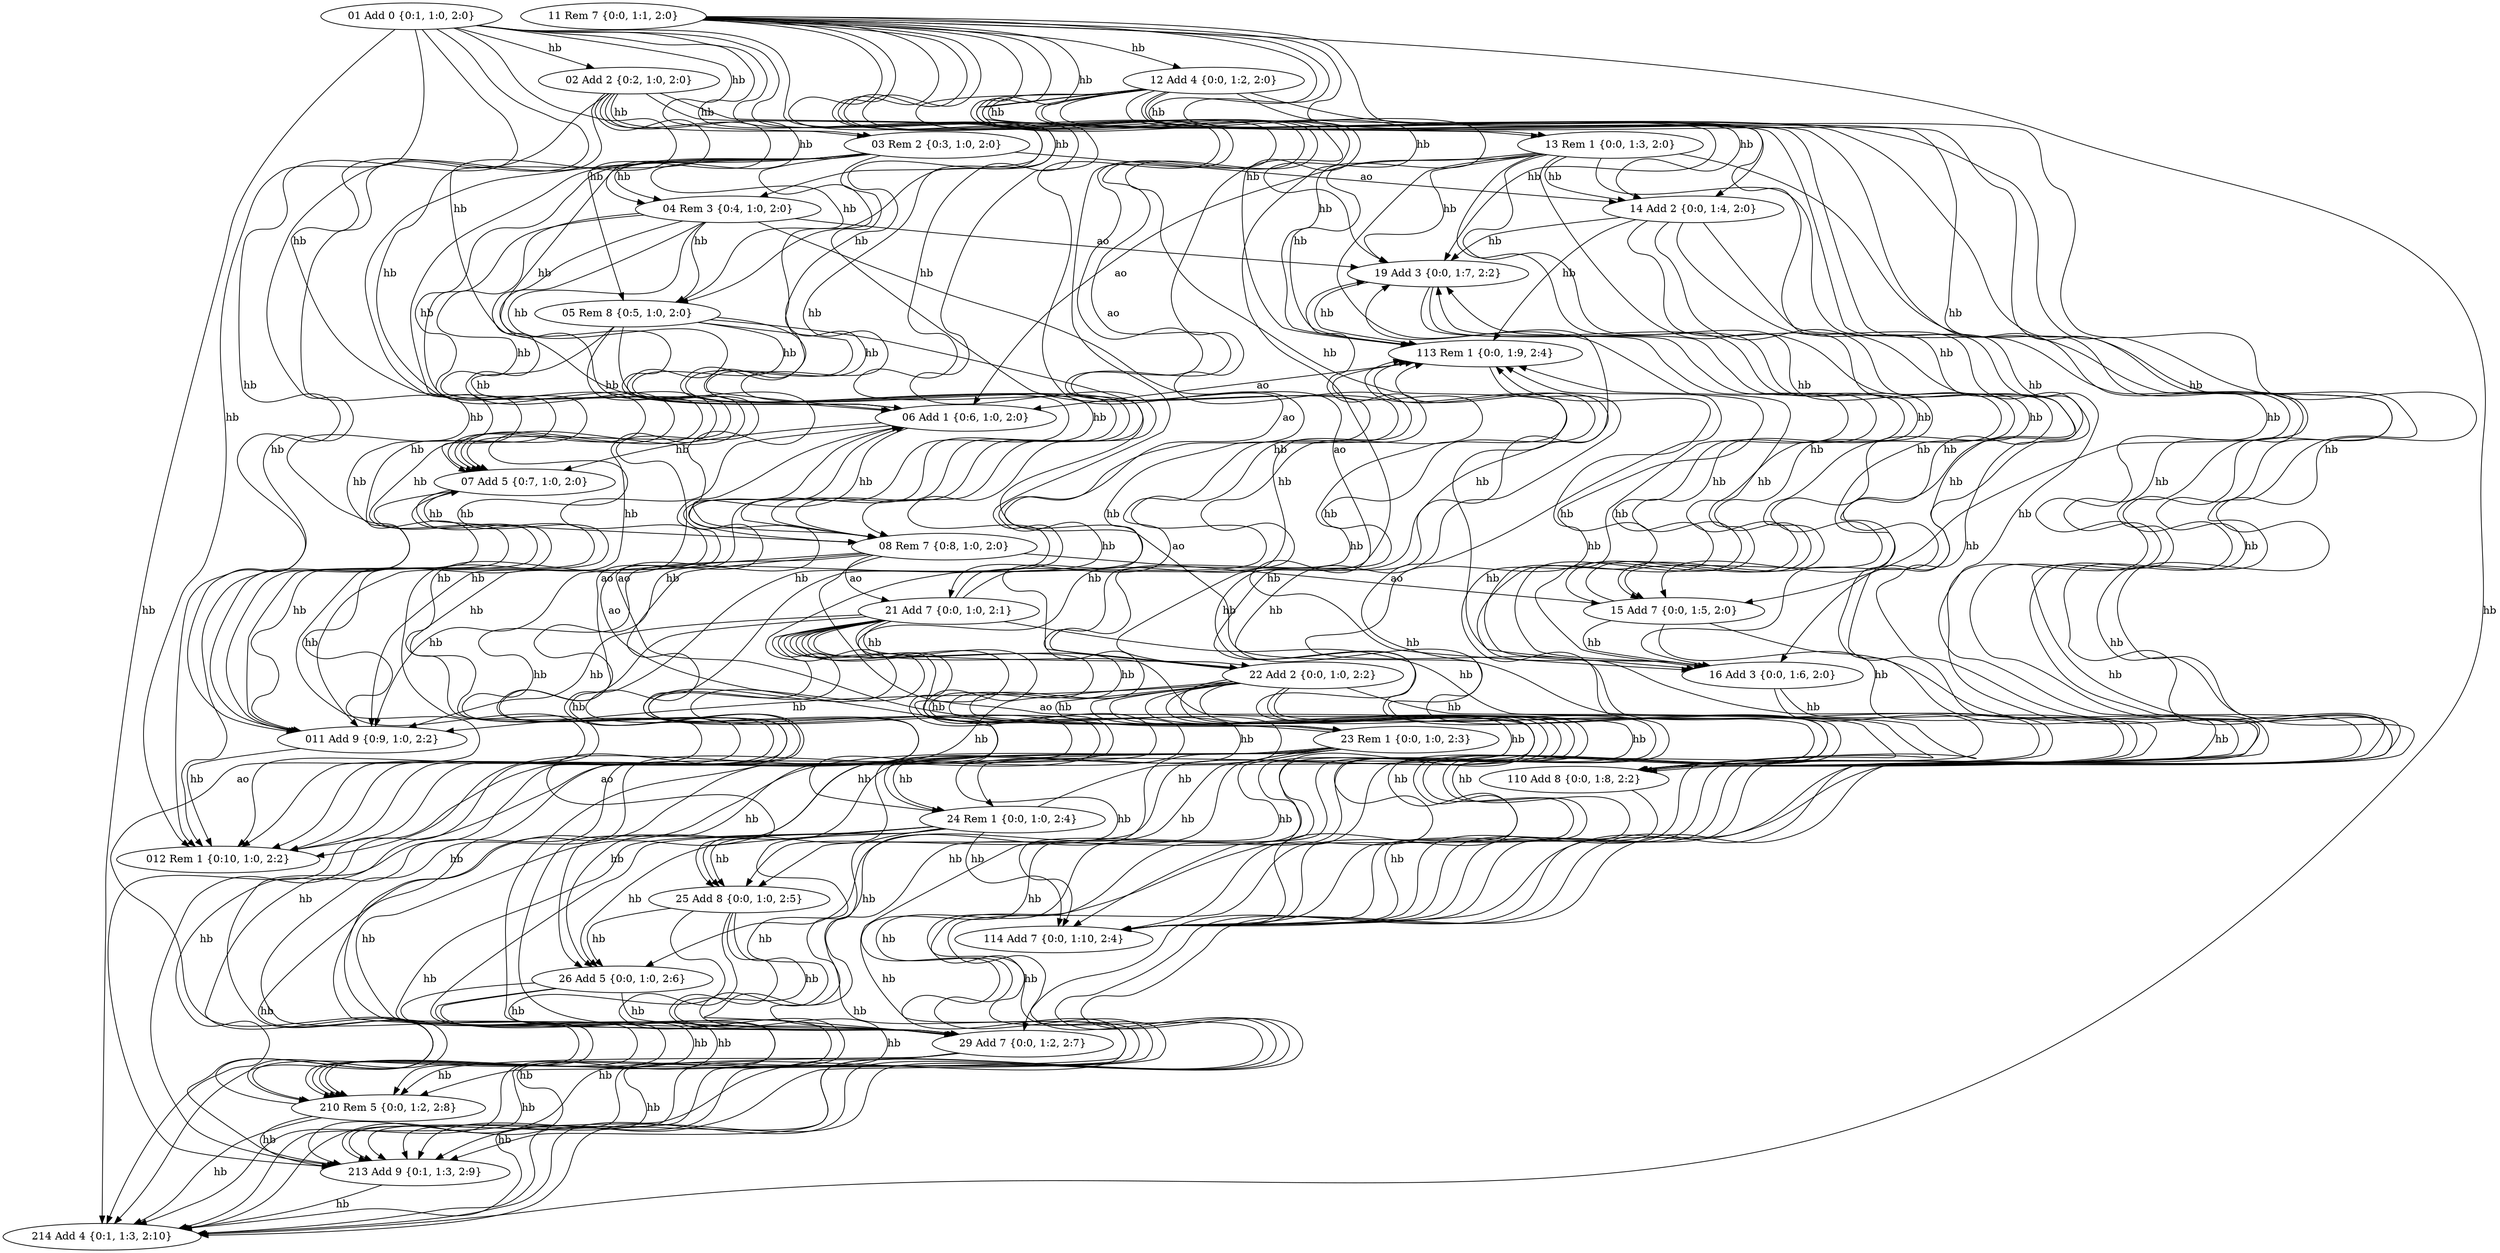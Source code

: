 strict digraph {


	"04" [ label="04 Rem 3 {0:4, 1:0, 2:0}",  weight=0 ];

	"04" -> "012" [ id="04012", label="hb",  weight=0 ];

	"04" -> "19" [ id="0419", label="ao",  weight=0 ];

	"04" -> "16" [ id="0416", label="ao",  weight=0 ];

	"04" -> "05" [ id="0405", label="hb",  weight=0 ];

	"04" -> "06" [ id="0406", label="hb",  weight=0 ];

	"04" -> "07" [ id="0407", label="hb",  weight=0 ];

	"04" -> "08" [ id="0408", label="hb",  weight=0 ];

	"04" -> "011" [ id="04011", label="hb",  weight=0 ];

	"214" [ label="214 Add 4 {0:1, 1:3, 2:10}",  weight=0 ];

	"22" [ label="22 Add 2 {0:0, 1:0, 2:2}",  weight=0 ];

	"22" -> "213" [ id="22213", label="hb",  weight=0 ];

	"22" -> "114" [ id="22114", label="hb",  weight=0 ];

	"22" -> "26" [ id="2226", label="hb",  weight=0 ];

	"22" -> "25" [ id="2225", label="hb",  weight=0 ];

	"22" -> "214" [ id="22214", label="hb",  weight=0 ];

	"22" -> "23" [ id="2223", label="hb",  weight=0 ];

	"22" -> "210" [ id="22210", label="hb",  weight=0 ];

	"22" -> "011" [ id="22011", label="hb",  weight=0 ];

	"22" -> "012" [ id="22012", label="hb",  weight=0 ];

	"22" -> "19" [ id="2219", label="hb",  weight=0 ];

	"22" -> "24" [ id="2224", label="hb",  weight=0 ];

	"22" -> "29" [ id="2229", label="hb",  weight=0 ];

	"22" -> "113" [ id="22113", label="hb",  weight=0 ];

	"22" -> "110" [ id="22110", label="hb",  weight=0 ];

	"213" [ label="213 Add 9 {0:1, 1:3, 2:9}",  weight=0 ];

	"213" -> "214" [ id="213214", label="hb",  weight=0 ];

	"110" [ label="110 Add 8 {0:0, 1:8, 2:2}",  weight=0 ];

	"110" -> "113" [ id="110113", label="hb",  weight=0 ];

	"110" -> "114" [ id="110114", label="hb",  weight=0 ];

	"03" [ label="03 Rem 2 {0:3, 1:0, 2:0}",  weight=0 ];

	"03" -> "06" [ id="0306", label="hb",  weight=0 ];

	"03" -> "08" [ id="0308", label="hb",  weight=0 ];

	"03" -> "011" [ id="03011", label="hb",  weight=0 ];

	"03" -> "012" [ id="03012", label="hb",  weight=0 ];

	"03" -> "05" [ id="0305", label="hb",  weight=0 ];

	"03" -> "14" [ id="0314", label="ao",  weight=0 ];

	"03" -> "07" [ id="0307", label="hb",  weight=0 ];

	"03" -> "04" [ id="0304", label="hb",  weight=0 ];

	"03" -> "22" [ id="0322", label="ao",  weight=0 ];

	"210" [ label="210 Rem 5 {0:0, 1:2, 2:8}",  weight=0 ];

	"210" -> "07" [ id="21007", label="ao",  weight=0 ];

	"210" -> "213" [ id="210213", label="hb",  weight=0 ];

	"210" -> "214" [ id="210214", label="hb",  weight=0 ];

	"26" [ label="26 Add 5 {0:0, 1:0, 2:6}",  weight=0 ];

	"26" -> "213" [ id="26213", label="hb",  weight=0 ];

	"26" -> "214" [ id="26214", label="hb",  weight=0 ];

	"26" -> "29" [ id="2629", label="hb",  weight=0 ];

	"26" -> "210" [ id="26210", label="hb",  weight=0 ];

	"13" [ label="13 Rem 1 {0:0, 1:3, 2:0}",  weight=0 ];

	"13" -> "213" [ id="13213", label="hb",  weight=0 ];

	"13" -> "114" [ id="13114", label="hb",  weight=0 ];

	"13" -> "06" [ id="1306", label="ao",  weight=0 ];

	"13" -> "19" [ id="1319", label="hb",  weight=0 ];

	"13" -> "110" [ id="13110", label="hb",  weight=0 ];

	"13" -> "113" [ id="13113", label="hb",  weight=0 ];

	"13" -> "14" [ id="1314", label="hb",  weight=0 ];

	"13" -> "15" [ id="1315", label="hb",  weight=0 ];

	"13" -> "214" [ id="13214", label="hb",  weight=0 ];

	"13" -> "16" [ id="1316", label="hb",  weight=0 ];

	"16" [ label="16 Add 3 {0:0, 1:6, 2:0}",  weight=0 ];

	"16" -> "19" [ id="1619", label="hb",  weight=0 ];

	"16" -> "110" [ id="16110", label="hb",  weight=0 ];

	"16" -> "113" [ id="16113", label="hb",  weight=0 ];

	"16" -> "114" [ id="16114", label="hb",  weight=0 ];

	"24" [ label="24 Rem 1 {0:0, 1:0, 2:4}",  weight=0 ];

	"24" -> "114" [ id="24114", label="hb",  weight=0 ];

	"24" -> "210" [ id="24210", label="hb",  weight=0 ];

	"24" -> "113" [ id="24113", label="hb",  weight=0 ];

	"24" -> "214" [ id="24214", label="hb",  weight=0 ];

	"24" -> "25" [ id="2425", label="hb",  weight=0 ];

	"24" -> "26" [ id="2426", label="hb",  weight=0 ];

	"24" -> "06" [ id="2406", label="ao",  weight=0 ];

	"24" -> "29" [ id="2429", label="hb",  weight=0 ];

	"24" -> "213" [ id="24213", label="hb",  weight=0 ];

	"14" [ label="14 Add 2 {0:0, 1:4, 2:0}",  weight=0 ];

	"14" -> "113" [ id="14113", label="hb",  weight=0 ];

	"14" -> "114" [ id="14114", label="hb",  weight=0 ];

	"14" -> "15" [ id="1415", label="hb",  weight=0 ];

	"14" -> "16" [ id="1416", label="hb",  weight=0 ];

	"14" -> "19" [ id="1419", label="hb",  weight=0 ];

	"14" -> "110" [ id="14110", label="hb",  weight=0 ];

	"02" [ label="02 Add 2 {0:2, 1:0, 2:0}",  weight=0 ];

	"02" -> "04" [ id="0204", label="hb",  weight=0 ];

	"02" -> "05" [ id="0205", label="hb",  weight=0 ];

	"02" -> "06" [ id="0206", label="hb",  weight=0 ];

	"02" -> "07" [ id="0207", label="hb",  weight=0 ];

	"02" -> "08" [ id="0208", label="hb",  weight=0 ];

	"02" -> "011" [ id="02011", label="hb",  weight=0 ];

	"02" -> "012" [ id="02012", label="hb",  weight=0 ];

	"02" -> "03" [ id="0203", label="hb",  weight=0 ];

	"25" [ label="25 Add 8 {0:0, 1:0, 2:5}",  weight=0 ];

	"25" -> "26" [ id="2526", label="hb",  weight=0 ];

	"25" -> "29" [ id="2529", label="hb",  weight=0 ];

	"25" -> "210" [ id="25210", label="hb",  weight=0 ];

	"25" -> "213" [ id="25213", label="hb",  weight=0 ];

	"25" -> "214" [ id="25214", label="hb",  weight=0 ];

	"114" [ label="114 Add 7 {0:0, 1:10, 2:4}",  weight=0 ];

	"29" [ label="29 Add 7 {0:0, 1:2, 2:7}",  weight=0 ];

	"29" -> "214" [ id="29214", label="hb",  weight=0 ];

	"29" -> "210" [ id="29210", label="hb",  weight=0 ];

	"29" -> "213" [ id="29213", label="hb",  weight=0 ];

	"113" [ label="113 Rem 1 {0:0, 1:9, 2:4}",  weight=0 ];

	"113" -> "06" [ id="11306", label="ao",  weight=0 ];

	"113" -> "114" [ id="113114", label="hb",  weight=0 ];

	"15" [ label="15 Add 7 {0:0, 1:5, 2:0}",  weight=0 ];

	"15" -> "16" [ id="1516", label="hb",  weight=0 ];

	"15" -> "19" [ id="1519", label="hb",  weight=0 ];

	"15" -> "110" [ id="15110", label="hb",  weight=0 ];

	"15" -> "113" [ id="15113", label="hb",  weight=0 ];

	"15" -> "114" [ id="15114", label="hb",  weight=0 ];

	"11" [ label="11 Rem 7 {0:0, 1:1, 2:0}",  weight=0 ];

	"11" -> "29" [ id="1129", label="hb",  weight=0 ];

	"11" -> "210" [ id="11210", label="hb",  weight=0 ];

	"11" -> "12" [ id="1112", label="hb",  weight=0 ];

	"11" -> "113" [ id="11113", label="hb",  weight=0 ];

	"11" -> "213" [ id="11213", label="hb",  weight=0 ];

	"11" -> "19" [ id="1119", label="hb",  weight=0 ];

	"11" -> "13" [ id="1113", label="hb",  weight=0 ];

	"11" -> "21" [ id="1121", label="ao",  weight=0 ];

	"11" -> "16" [ id="1116", label="hb",  weight=0 ];

	"11" -> "14" [ id="1114", label="hb",  weight=0 ];

	"11" -> "114" [ id="11114", label="hb",  weight=0 ];

	"11" -> "214" [ id="11214", label="hb",  weight=0 ];

	"11" -> "110" [ id="11110", label="hb",  weight=0 ];

	"11" -> "15" [ id="1115", label="hb",  weight=0 ];

	"012" [ label="012 Rem 1 {0:10, 1:0, 2:2}",  weight=0 ];

	"05" [ label="05 Rem 8 {0:5, 1:0, 2:0}",  weight=0 ];

	"05" -> "011" [ id="05011", label="hb",  weight=0 ];

	"05" -> "012" [ id="05012", label="hb",  weight=0 ];

	"05" -> "25" [ id="0525", label="ao",  weight=0 ];

	"05" -> "110" [ id="05110", label="ao",  weight=0 ];

	"05" -> "06" [ id="0506", label="hb",  weight=0 ];

	"05" -> "07" [ id="0507", label="hb",  weight=0 ];

	"05" -> "08" [ id="0508", label="hb",  weight=0 ];

	"19" [ label="19 Add 3 {0:0, 1:7, 2:2}",  weight=0 ];

	"19" -> "110" [ id="19110", label="hb",  weight=0 ];

	"19" -> "113" [ id="19113", label="hb",  weight=0 ];

	"19" -> "114" [ id="19114", label="hb",  weight=0 ];

	"01" [ label="01 Add 0 {0:1, 1:0, 2:0}",  weight=0 ];

	"01" -> "213" [ id="01213", label="hb",  weight=0 ];

	"01" -> "06" [ id="0106", label="hb",  weight=0 ];

	"01" -> "08" [ id="0108", label="hb",  weight=0 ];

	"01" -> "012" [ id="01012", label="hb",  weight=0 ];

	"01" -> "214" [ id="01214", label="hb",  weight=0 ];

	"01" -> "02" [ id="0102", label="hb",  weight=0 ];

	"01" -> "04" [ id="0104", label="hb",  weight=0 ];

	"01" -> "05" [ id="0105", label="hb",  weight=0 ];

	"01" -> "03" [ id="0103", label="hb",  weight=0 ];

	"01" -> "07" [ id="0107", label="hb",  weight=0 ];

	"01" -> "011" [ id="01011", label="hb",  weight=0 ];

	"06" [ label="06 Add 1 {0:6, 1:0, 2:0}",  weight=0 ];

	"06" -> "07" [ id="0607", label="hb",  weight=0 ];

	"06" -> "08" [ id="0608", label="hb",  weight=0 ];

	"06" -> "011" [ id="06011", label="hb",  weight=0 ];

	"06" -> "012" [ id="06012", label="hb",  weight=0 ];

	"011" [ label="011 Add 9 {0:9, 1:0, 2:2}",  weight=0 ];

	"011" -> "012" [ id="011012", label="hb",  weight=0 ];

	"12" [ label="12 Add 4 {0:0, 1:2, 2:0}",  weight=0 ];

	"12" -> "114" [ id="12114", label="hb",  weight=0 ];

	"12" -> "213" [ id="12213", label="hb",  weight=0 ];

	"12" -> "13" [ id="1213", label="hb",  weight=0 ];

	"12" -> "16" [ id="1216", label="hb",  weight=0 ];

	"12" -> "29" [ id="1229", label="hb",  weight=0 ];

	"12" -> "210" [ id="12210", label="hb",  weight=0 ];

	"12" -> "214" [ id="12214", label="hb",  weight=0 ];

	"12" -> "15" [ id="1215", label="hb",  weight=0 ];

	"12" -> "19" [ id="1219", label="hb",  weight=0 ];

	"12" -> "110" [ id="12110", label="hb",  weight=0 ];

	"12" -> "14" [ id="1214", label="hb",  weight=0 ];

	"12" -> "113" [ id="12113", label="hb",  weight=0 ];

	"21" [ label="21 Add 7 {0:0, 1:0, 2:1}",  weight=0 ];

	"21" -> "210" [ id="21210", label="hb",  weight=0 ];

	"21" -> "110" [ id="21110", label="hb",  weight=0 ];

	"21" -> "011" [ id="21011", label="hb",  weight=0 ];

	"21" -> "114" [ id="21114", label="hb",  weight=0 ];

	"21" -> "214" [ id="21214", label="hb",  weight=0 ];

	"21" -> "19" [ id="2119", label="hb",  weight=0 ];

	"21" -> "25" [ id="2125", label="hb",  weight=0 ];

	"21" -> "26" [ id="2126", label="hb",  weight=0 ];

	"21" -> "29" [ id="2129", label="hb",  weight=0 ];

	"21" -> "23" [ id="2123", label="hb",  weight=0 ];

	"21" -> "113" [ id="21113", label="hb",  weight=0 ];

	"21" -> "22" [ id="2122", label="hb",  weight=0 ];

	"21" -> "24" [ id="2124", label="hb",  weight=0 ];

	"21" -> "012" [ id="21012", label="hb",  weight=0 ];

	"21" -> "213" [ id="21213", label="hb",  weight=0 ];

	"08" [ label="08 Rem 7 {0:8, 1:0, 2:0}",  weight=0 ];

	"08" -> "29" [ id="0829", label="ao",  weight=0 ];

	"08" -> "012" [ id="08012", label="hb",  weight=0 ];

	"08" -> "114" [ id="08114", label="ao",  weight=0 ];

	"08" -> "15" [ id="0815", label="ao",  weight=0 ];

	"08" -> "21" [ id="0821", label="ao",  weight=0 ];

	"08" -> "011" [ id="08011", label="hb",  weight=0 ];

	"07" [ label="07 Add 5 {0:7, 1:0, 2:0}",  weight=0 ];

	"07" -> "011" [ id="07011", label="hb",  weight=0 ];

	"07" -> "012" [ id="07012", label="hb",  weight=0 ];

	"07" -> "08" [ id="0708", label="hb",  weight=0 ];

	"23" [ label="23 Rem 1 {0:0, 1:0, 2:3}",  weight=0 ];

	"23" -> "06" [ id="2306", label="ao",  weight=0 ];

	"23" -> "214" [ id="23214", label="hb",  weight=0 ];

	"23" -> "113" [ id="23113", label="hb",  weight=0 ];

	"23" -> "114" [ id="23114", label="hb",  weight=0 ];

	"23" -> "25" [ id="2325", label="hb",  weight=0 ];

	"23" -> "26" [ id="2326", label="hb",  weight=0 ];

	"23" -> "29" [ id="2329", label="hb",  weight=0 ];

	"23" -> "210" [ id="23210", label="hb",  weight=0 ];

	"23" -> "213" [ id="23213", label="hb",  weight=0 ];

	"23" -> "24" [ id="2324", label="hb",  weight=0 ];

}
